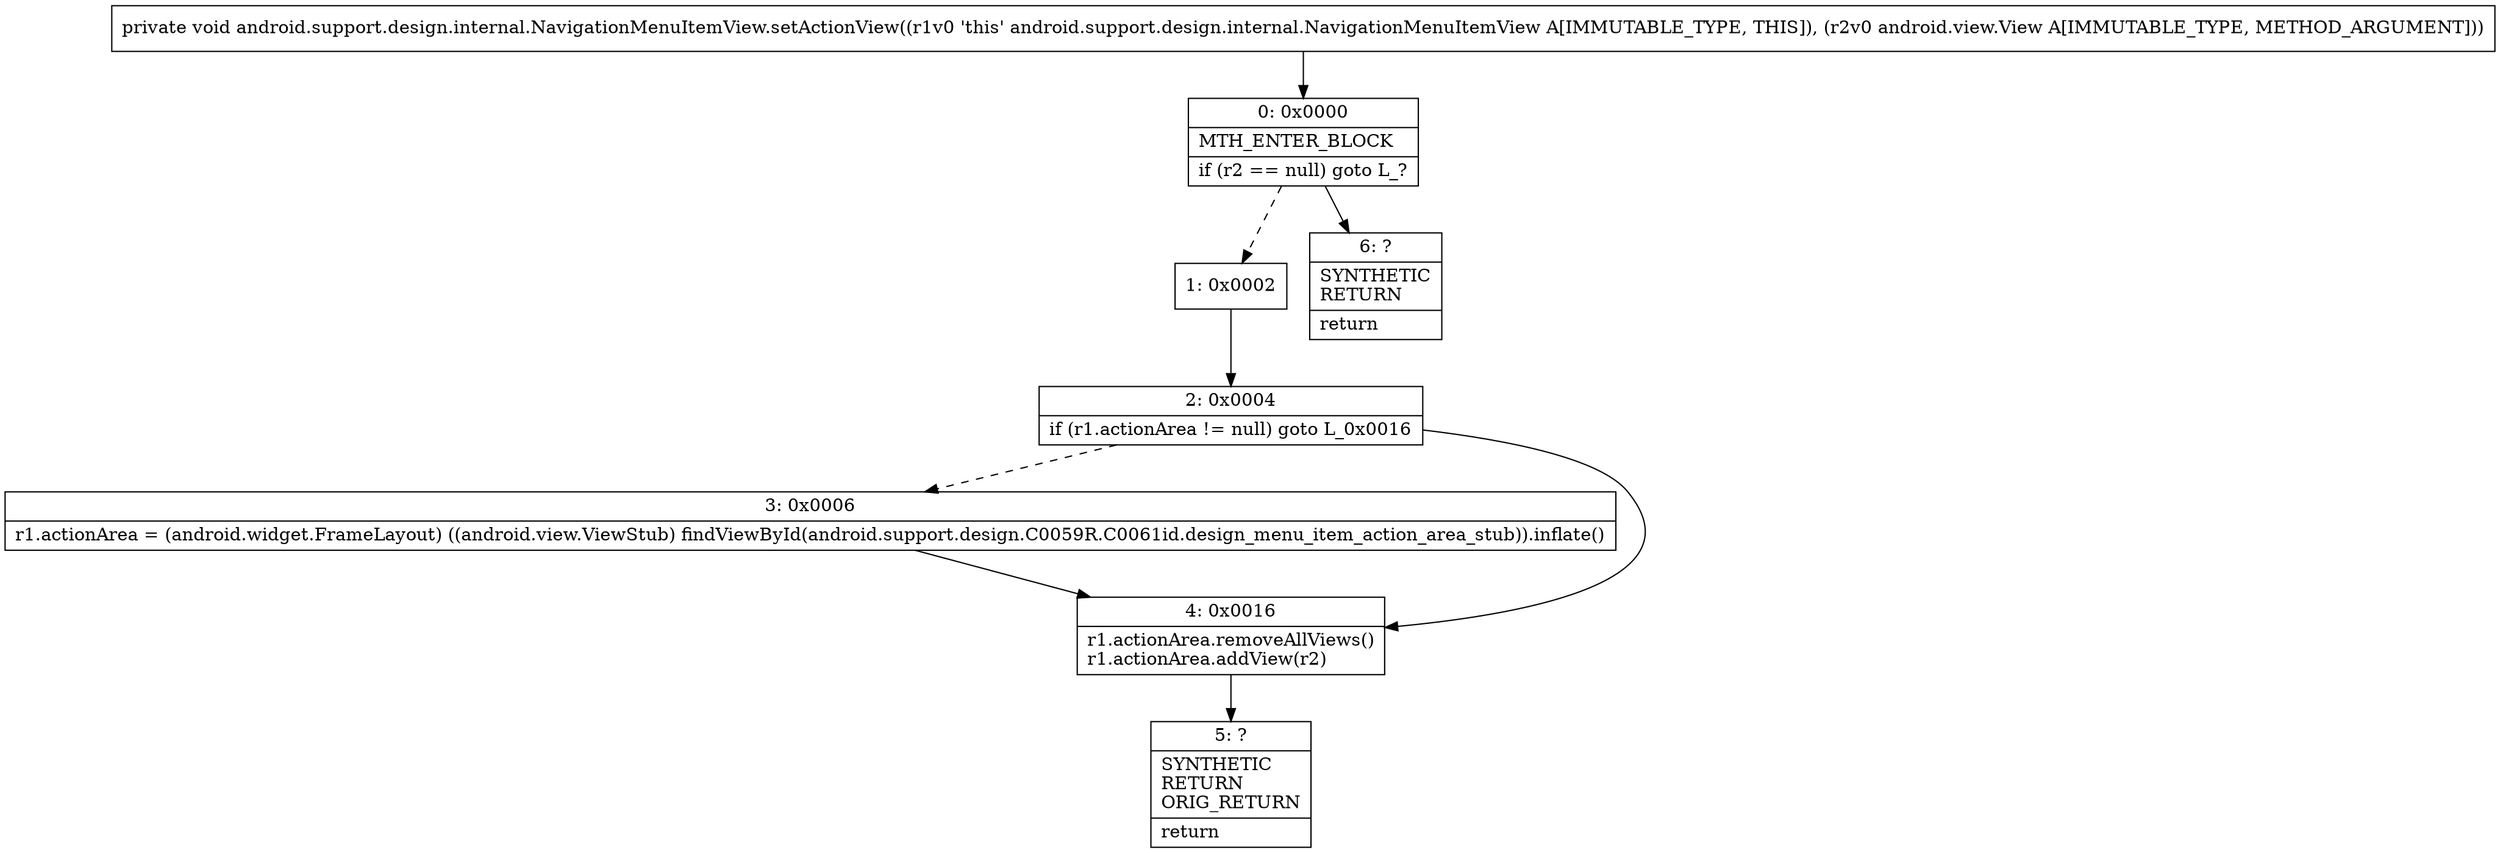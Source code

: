 digraph "CFG forandroid.support.design.internal.NavigationMenuItemView.setActionView(Landroid\/view\/View;)V" {
Node_0 [shape=record,label="{0\:\ 0x0000|MTH_ENTER_BLOCK\l|if (r2 == null) goto L_?\l}"];
Node_1 [shape=record,label="{1\:\ 0x0002}"];
Node_2 [shape=record,label="{2\:\ 0x0004|if (r1.actionArea != null) goto L_0x0016\l}"];
Node_3 [shape=record,label="{3\:\ 0x0006|r1.actionArea = (android.widget.FrameLayout) ((android.view.ViewStub) findViewById(android.support.design.C0059R.C0061id.design_menu_item_action_area_stub)).inflate()\l}"];
Node_4 [shape=record,label="{4\:\ 0x0016|r1.actionArea.removeAllViews()\lr1.actionArea.addView(r2)\l}"];
Node_5 [shape=record,label="{5\:\ ?|SYNTHETIC\lRETURN\lORIG_RETURN\l|return\l}"];
Node_6 [shape=record,label="{6\:\ ?|SYNTHETIC\lRETURN\l|return\l}"];
MethodNode[shape=record,label="{private void android.support.design.internal.NavigationMenuItemView.setActionView((r1v0 'this' android.support.design.internal.NavigationMenuItemView A[IMMUTABLE_TYPE, THIS]), (r2v0 android.view.View A[IMMUTABLE_TYPE, METHOD_ARGUMENT])) }"];
MethodNode -> Node_0;
Node_0 -> Node_1[style=dashed];
Node_0 -> Node_6;
Node_1 -> Node_2;
Node_2 -> Node_3[style=dashed];
Node_2 -> Node_4;
Node_3 -> Node_4;
Node_4 -> Node_5;
}

